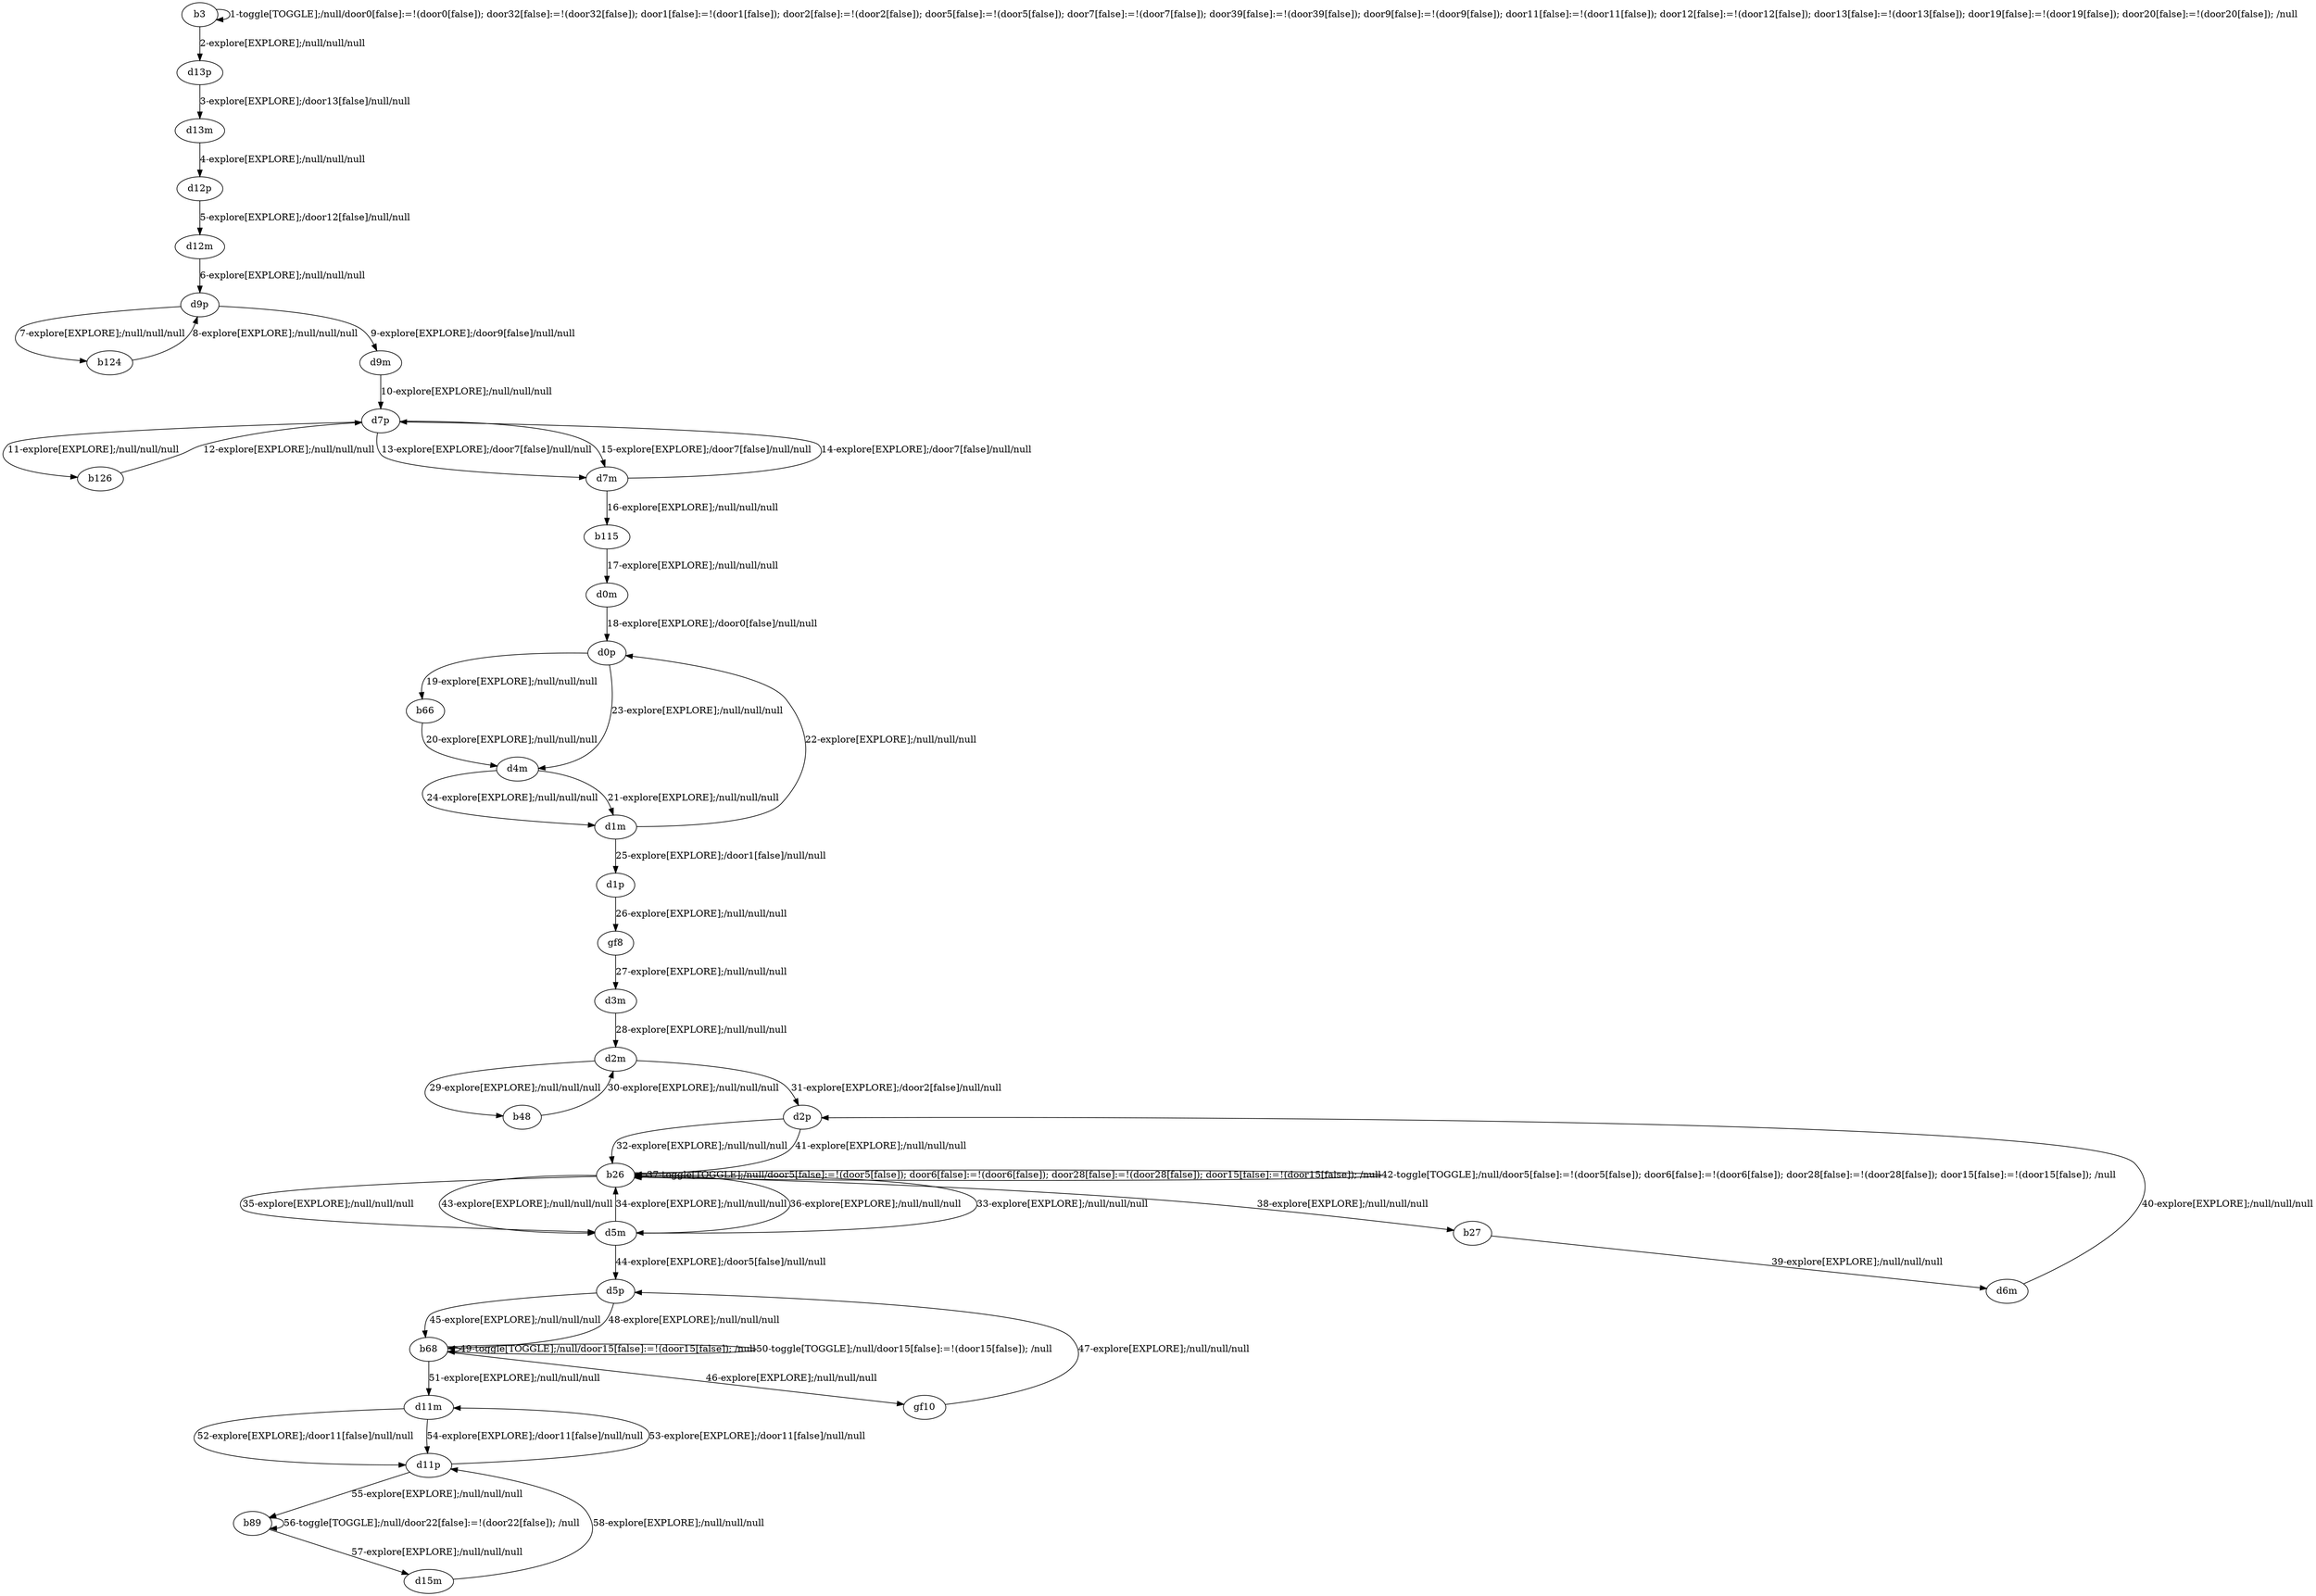 # Total number of goals covered by this test: 1
# d15m --> d11p

digraph g {
"b3" -> "b3" [label = "1-toggle[TOGGLE];/null/door0[false]:=!(door0[false]); door32[false]:=!(door32[false]); door1[false]:=!(door1[false]); door2[false]:=!(door2[false]); door5[false]:=!(door5[false]); door7[false]:=!(door7[false]); door39[false]:=!(door39[false]); door9[false]:=!(door9[false]); door11[false]:=!(door11[false]); door12[false]:=!(door12[false]); door13[false]:=!(door13[false]); door19[false]:=!(door19[false]); door20[false]:=!(door20[false]); /null"];
"b3" -> "d13p" [label = "2-explore[EXPLORE];/null/null/null"];
"d13p" -> "d13m" [label = "3-explore[EXPLORE];/door13[false]/null/null"];
"d13m" -> "d12p" [label = "4-explore[EXPLORE];/null/null/null"];
"d12p" -> "d12m" [label = "5-explore[EXPLORE];/door12[false]/null/null"];
"d12m" -> "d9p" [label = "6-explore[EXPLORE];/null/null/null"];
"d9p" -> "b124" [label = "7-explore[EXPLORE];/null/null/null"];
"b124" -> "d9p" [label = "8-explore[EXPLORE];/null/null/null"];
"d9p" -> "d9m" [label = "9-explore[EXPLORE];/door9[false]/null/null"];
"d9m" -> "d7p" [label = "10-explore[EXPLORE];/null/null/null"];
"d7p" -> "b126" [label = "11-explore[EXPLORE];/null/null/null"];
"b126" -> "d7p" [label = "12-explore[EXPLORE];/null/null/null"];
"d7p" -> "d7m" [label = "13-explore[EXPLORE];/door7[false]/null/null"];
"d7m" -> "d7p" [label = "14-explore[EXPLORE];/door7[false]/null/null"];
"d7p" -> "d7m" [label = "15-explore[EXPLORE];/door7[false]/null/null"];
"d7m" -> "b115" [label = "16-explore[EXPLORE];/null/null/null"];
"b115" -> "d0m" [label = "17-explore[EXPLORE];/null/null/null"];
"d0m" -> "d0p" [label = "18-explore[EXPLORE];/door0[false]/null/null"];
"d0p" -> "b66" [label = "19-explore[EXPLORE];/null/null/null"];
"b66" -> "d4m" [label = "20-explore[EXPLORE];/null/null/null"];
"d4m" -> "d1m" [label = "21-explore[EXPLORE];/null/null/null"];
"d1m" -> "d0p" [label = "22-explore[EXPLORE];/null/null/null"];
"d0p" -> "d4m" [label = "23-explore[EXPLORE];/null/null/null"];
"d4m" -> "d1m" [label = "24-explore[EXPLORE];/null/null/null"];
"d1m" -> "d1p" [label = "25-explore[EXPLORE];/door1[false]/null/null"];
"d1p" -> "gf8" [label = "26-explore[EXPLORE];/null/null/null"];
"gf8" -> "d3m" [label = "27-explore[EXPLORE];/null/null/null"];
"d3m" -> "d2m" [label = "28-explore[EXPLORE];/null/null/null"];
"d2m" -> "b48" [label = "29-explore[EXPLORE];/null/null/null"];
"b48" -> "d2m" [label = "30-explore[EXPLORE];/null/null/null"];
"d2m" -> "d2p" [label = "31-explore[EXPLORE];/door2[false]/null/null"];
"d2p" -> "b26" [label = "32-explore[EXPLORE];/null/null/null"];
"b26" -> "d5m" [label = "33-explore[EXPLORE];/null/null/null"];
"d5m" -> "b26" [label = "34-explore[EXPLORE];/null/null/null"];
"b26" -> "d5m" [label = "35-explore[EXPLORE];/null/null/null"];
"d5m" -> "b26" [label = "36-explore[EXPLORE];/null/null/null"];
"b26" -> "b26" [label = "37-toggle[TOGGLE];/null/door5[false]:=!(door5[false]); door6[false]:=!(door6[false]); door28[false]:=!(door28[false]); door15[false]:=!(door15[false]); /null"];
"b26" -> "b27" [label = "38-explore[EXPLORE];/null/null/null"];
"b27" -> "d6m" [label = "39-explore[EXPLORE];/null/null/null"];
"d6m" -> "d2p" [label = "40-explore[EXPLORE];/null/null/null"];
"d2p" -> "b26" [label = "41-explore[EXPLORE];/null/null/null"];
"b26" -> "b26" [label = "42-toggle[TOGGLE];/null/door5[false]:=!(door5[false]); door6[false]:=!(door6[false]); door28[false]:=!(door28[false]); door15[false]:=!(door15[false]); /null"];
"b26" -> "d5m" [label = "43-explore[EXPLORE];/null/null/null"];
"d5m" -> "d5p" [label = "44-explore[EXPLORE];/door5[false]/null/null"];
"d5p" -> "b68" [label = "45-explore[EXPLORE];/null/null/null"];
"b68" -> "gf10" [label = "46-explore[EXPLORE];/null/null/null"];
"gf10" -> "d5p" [label = "47-explore[EXPLORE];/null/null/null"];
"d5p" -> "b68" [label = "48-explore[EXPLORE];/null/null/null"];
"b68" -> "b68" [label = "49-toggle[TOGGLE];/null/door15[false]:=!(door15[false]); /null"];
"b68" -> "b68" [label = "50-toggle[TOGGLE];/null/door15[false]:=!(door15[false]); /null"];
"b68" -> "d11m" [label = "51-explore[EXPLORE];/null/null/null"];
"d11m" -> "d11p" [label = "52-explore[EXPLORE];/door11[false]/null/null"];
"d11p" -> "d11m" [label = "53-explore[EXPLORE];/door11[false]/null/null"];
"d11m" -> "d11p" [label = "54-explore[EXPLORE];/door11[false]/null/null"];
"d11p" -> "b89" [label = "55-explore[EXPLORE];/null/null/null"];
"b89" -> "b89" [label = "56-toggle[TOGGLE];/null/door22[false]:=!(door22[false]); /null"];
"b89" -> "d15m" [label = "57-explore[EXPLORE];/null/null/null"];
"d15m" -> "d11p" [label = "58-explore[EXPLORE];/null/null/null"];
}